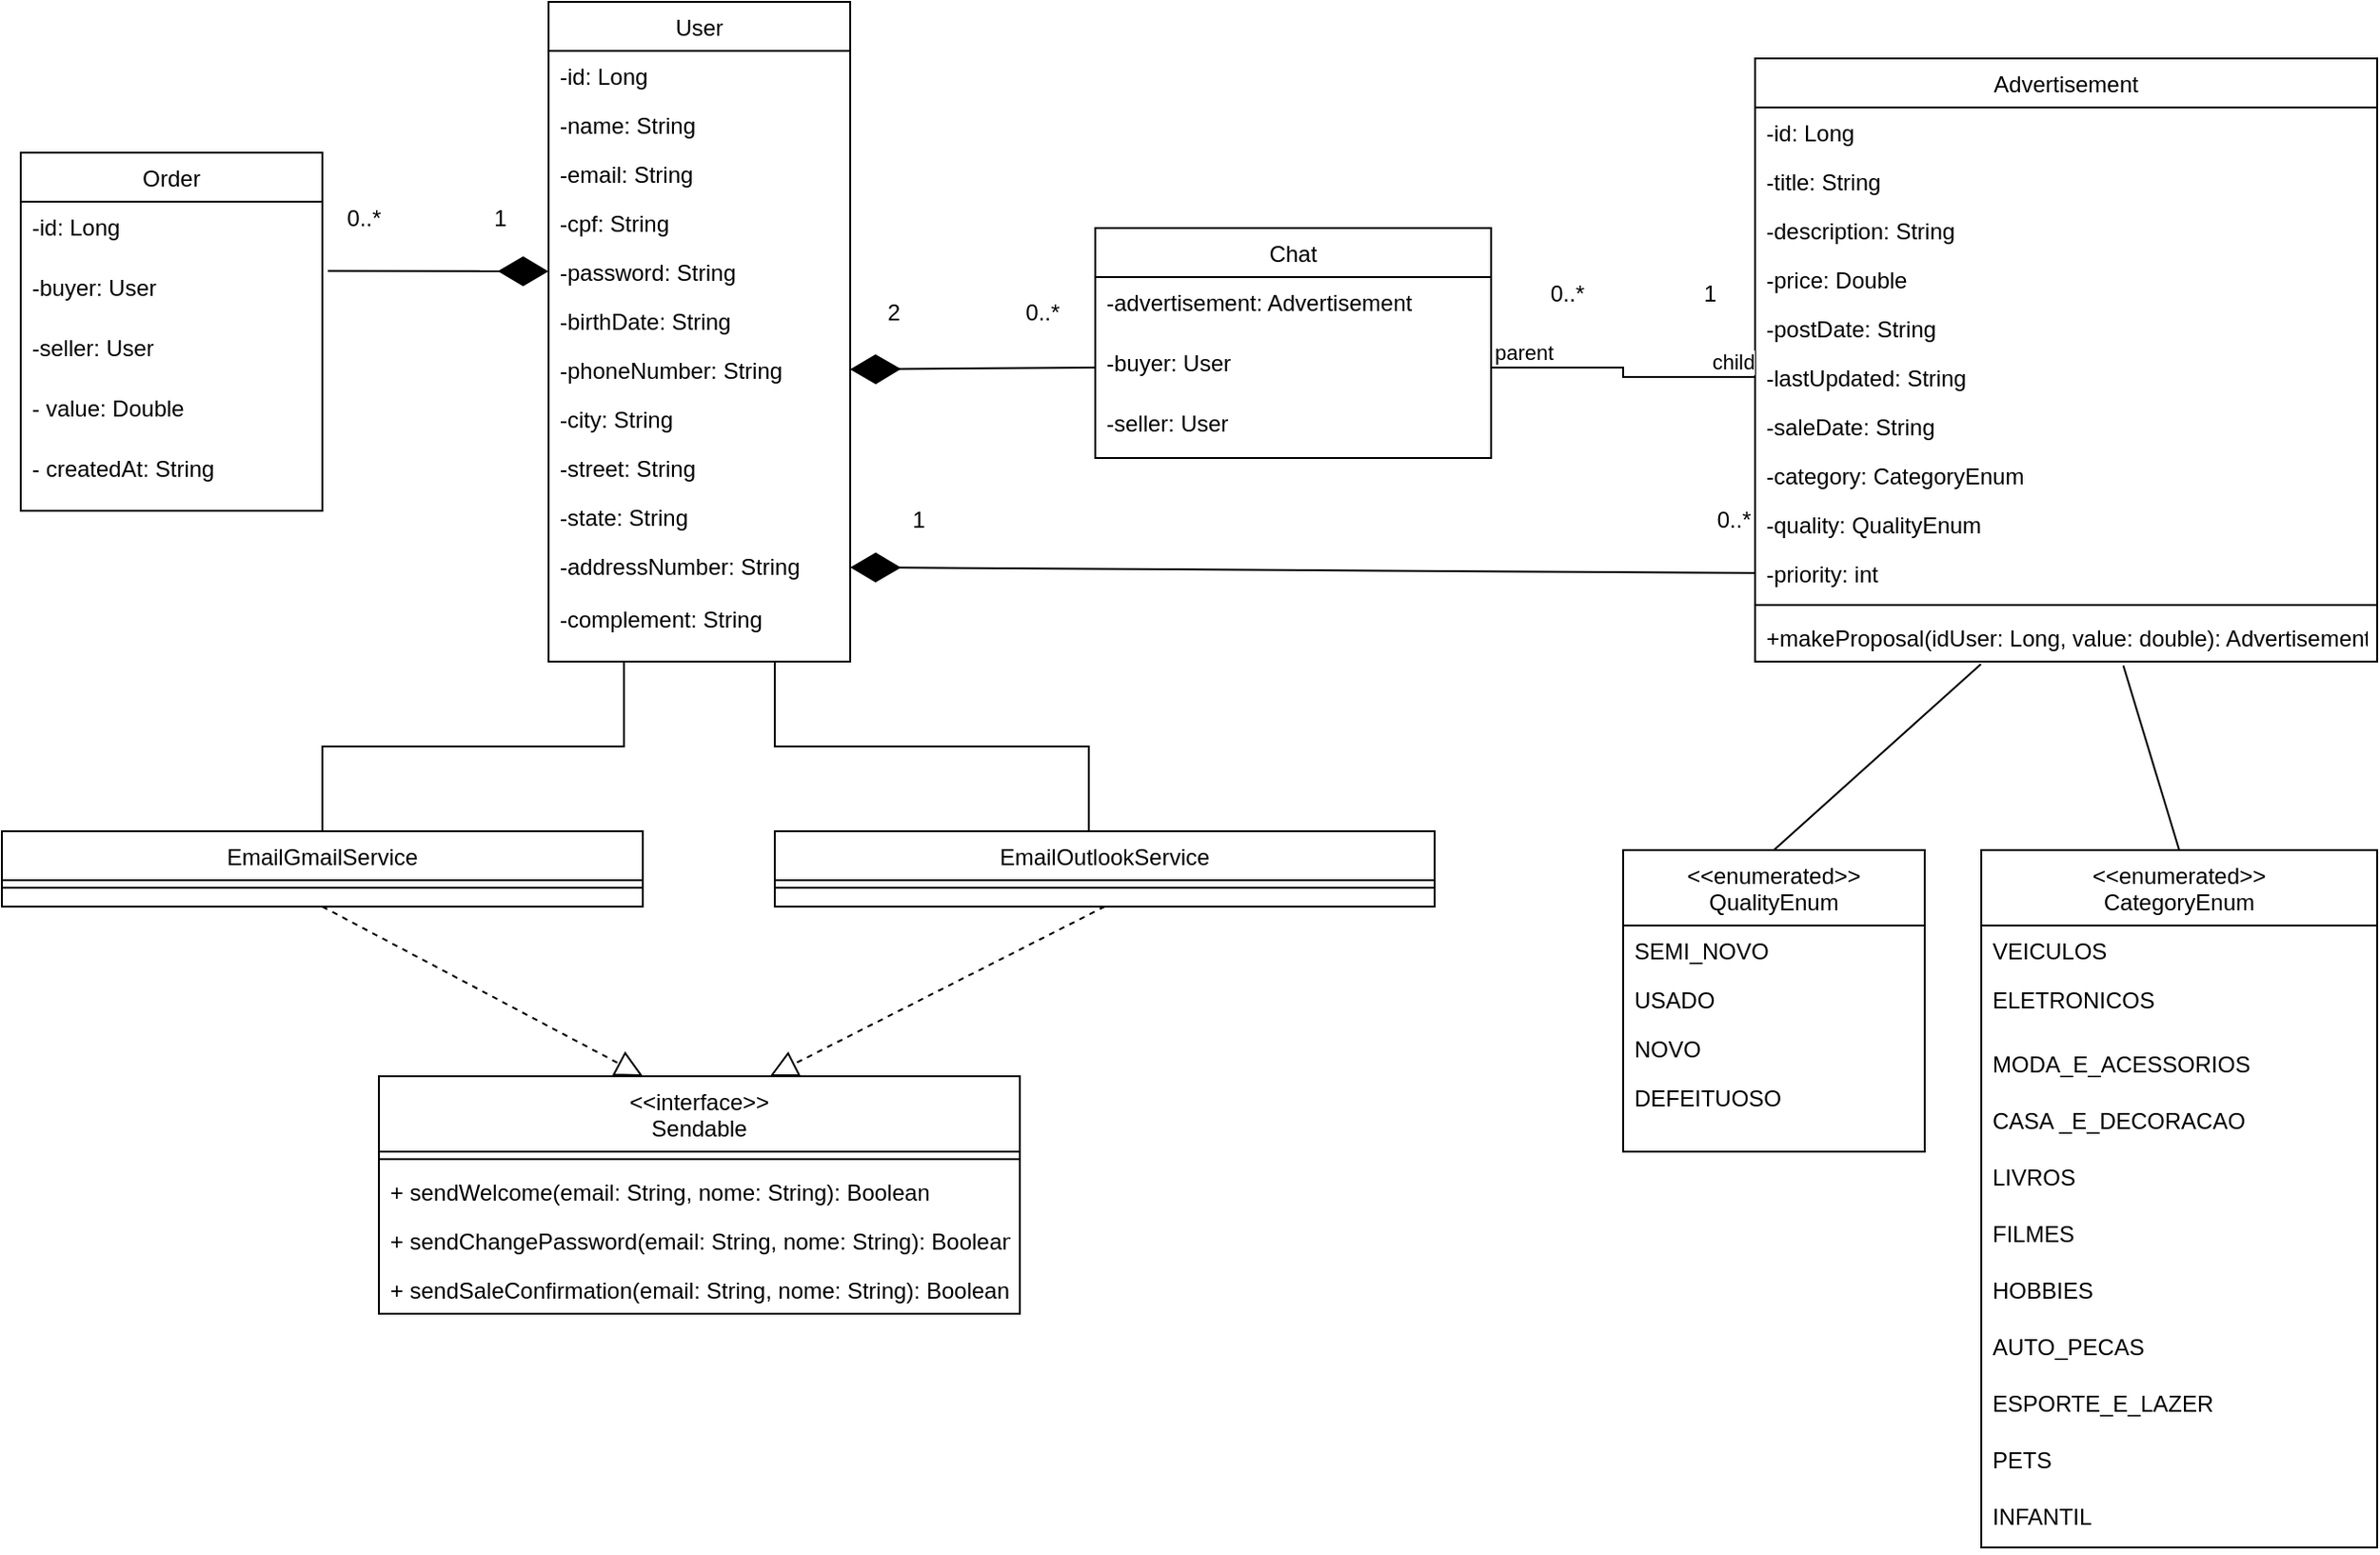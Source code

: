 <mxfile version="21.0.6" type="device"><diagram id="C5RBs43oDa-KdzZeNtuy" name="Page-1"><mxGraphModel dx="2283" dy="1777" grid="1" gridSize="10" guides="1" tooltips="1" connect="1" arrows="1" fold="1" page="1" pageScale="1" pageWidth="827" pageHeight="1169" math="0" shadow="0"><root><mxCell id="WIyWlLk6GJQsqaUBKTNV-0"/><mxCell id="WIyWlLk6GJQsqaUBKTNV-1" parent="WIyWlLk6GJQsqaUBKTNV-0"/><mxCell id="zkfFHV4jXpPFQw0GAbJ--0" value="User" style="swimlane;fontStyle=0;align=center;verticalAlign=top;childLayout=stackLayout;horizontal=1;startSize=26;horizontalStack=0;resizeParent=1;resizeLast=0;collapsible=1;marginBottom=0;rounded=0;shadow=0;strokeWidth=1;" parent="WIyWlLk6GJQsqaUBKTNV-1" vertex="1"><mxGeometry x="210" y="-100" width="160" height="350" as="geometry"><mxRectangle x="230" y="140" width="160" height="26" as="alternateBounds"/></mxGeometry></mxCell><mxCell id="zkfFHV4jXpPFQw0GAbJ--1" value="-id: Long" style="text;align=left;verticalAlign=top;spacingLeft=4;spacingRight=4;overflow=hidden;rotatable=0;points=[[0,0.5],[1,0.5]];portConstraint=eastwest;" parent="zkfFHV4jXpPFQw0GAbJ--0" vertex="1"><mxGeometry y="26" width="160" height="26" as="geometry"/></mxCell><mxCell id="GMjNWuJnEJx2z-EFQkTn-5" value="-name: String" style="text;align=left;verticalAlign=top;spacingLeft=4;spacingRight=4;overflow=hidden;rotatable=0;points=[[0,0.5],[1,0.5]];portConstraint=eastwest;" parent="zkfFHV4jXpPFQw0GAbJ--0" vertex="1"><mxGeometry y="52" width="160" height="26" as="geometry"/></mxCell><mxCell id="zkfFHV4jXpPFQw0GAbJ--3" value="-email: String" style="text;align=left;verticalAlign=top;spacingLeft=4;spacingRight=4;overflow=hidden;rotatable=0;points=[[0,0.5],[1,0.5]];portConstraint=eastwest;rounded=0;shadow=0;html=0;" parent="zkfFHV4jXpPFQw0GAbJ--0" vertex="1"><mxGeometry y="78" width="160" height="26" as="geometry"/></mxCell><mxCell id="GMjNWuJnEJx2z-EFQkTn-6" value="-cpf: String" style="text;align=left;verticalAlign=top;spacingLeft=4;spacingRight=4;overflow=hidden;rotatable=0;points=[[0,0.5],[1,0.5]];portConstraint=eastwest;rounded=0;shadow=0;html=0;" parent="zkfFHV4jXpPFQw0GAbJ--0" vertex="1"><mxGeometry y="104" width="160" height="26" as="geometry"/></mxCell><mxCell id="GMjNWuJnEJx2z-EFQkTn-7" value="-password: String" style="text;align=left;verticalAlign=top;spacingLeft=4;spacingRight=4;overflow=hidden;rotatable=0;points=[[0,0.5],[1,0.5]];portConstraint=eastwest;rounded=0;shadow=0;html=0;" parent="zkfFHV4jXpPFQw0GAbJ--0" vertex="1"><mxGeometry y="130" width="160" height="26" as="geometry"/></mxCell><mxCell id="GMjNWuJnEJx2z-EFQkTn-8" value="-birthDate: String" style="text;align=left;verticalAlign=top;spacingLeft=4;spacingRight=4;overflow=hidden;rotatable=0;points=[[0,0.5],[1,0.5]];portConstraint=eastwest;rounded=0;shadow=0;html=0;" parent="zkfFHV4jXpPFQw0GAbJ--0" vertex="1"><mxGeometry y="156" width="160" height="26" as="geometry"/></mxCell><mxCell id="GMjNWuJnEJx2z-EFQkTn-9" value="-phoneNumber: String" style="text;align=left;verticalAlign=top;spacingLeft=4;spacingRight=4;overflow=hidden;rotatable=0;points=[[0,0.5],[1,0.5]];portConstraint=eastwest;rounded=0;shadow=0;html=0;" parent="zkfFHV4jXpPFQw0GAbJ--0" vertex="1"><mxGeometry y="182" width="160" height="26" as="geometry"/></mxCell><mxCell id="GMjNWuJnEJx2z-EFQkTn-11" value="-city: String" style="text;align=left;verticalAlign=top;spacingLeft=4;spacingRight=4;overflow=hidden;rotatable=0;points=[[0,0.5],[1,0.5]];portConstraint=eastwest;rounded=0;shadow=0;html=0;" parent="zkfFHV4jXpPFQw0GAbJ--0" vertex="1"><mxGeometry y="208" width="160" height="26" as="geometry"/></mxCell><mxCell id="GMjNWuJnEJx2z-EFQkTn-12" value="-street: String" style="text;align=left;verticalAlign=top;spacingLeft=4;spacingRight=4;overflow=hidden;rotatable=0;points=[[0,0.5],[1,0.5]];portConstraint=eastwest;rounded=0;shadow=0;html=0;" parent="zkfFHV4jXpPFQw0GAbJ--0" vertex="1"><mxGeometry y="234" width="160" height="26" as="geometry"/></mxCell><mxCell id="GMjNWuJnEJx2z-EFQkTn-13" value="-state: String" style="text;align=left;verticalAlign=top;spacingLeft=4;spacingRight=4;overflow=hidden;rotatable=0;points=[[0,0.5],[1,0.5]];portConstraint=eastwest;rounded=0;shadow=0;html=0;" parent="zkfFHV4jXpPFQw0GAbJ--0" vertex="1"><mxGeometry y="260" width="160" height="26" as="geometry"/></mxCell><mxCell id="GMjNWuJnEJx2z-EFQkTn-14" value="-addressNumber: String" style="text;align=left;verticalAlign=top;spacingLeft=4;spacingRight=4;overflow=hidden;rotatable=0;points=[[0,0.5],[1,0.5]];portConstraint=eastwest;rounded=0;shadow=0;html=0;" parent="zkfFHV4jXpPFQw0GAbJ--0" vertex="1"><mxGeometry y="286" width="160" height="28" as="geometry"/></mxCell><mxCell id="GMjNWuJnEJx2z-EFQkTn-15" value="-complement: String" style="text;align=left;verticalAlign=top;spacingLeft=4;spacingRight=4;overflow=hidden;rotatable=0;points=[[0,0.5],[1,0.5]];portConstraint=eastwest;rounded=0;shadow=0;html=0;" parent="zkfFHV4jXpPFQw0GAbJ--0" vertex="1"><mxGeometry y="314" width="160" height="28" as="geometry"/></mxCell><mxCell id="zkfFHV4jXpPFQw0GAbJ--6" value="Order" style="swimlane;fontStyle=0;align=center;verticalAlign=top;childLayout=stackLayout;horizontal=1;startSize=26;horizontalStack=0;resizeParent=1;resizeLast=0;collapsible=1;marginBottom=0;rounded=0;shadow=0;strokeWidth=1;" parent="WIyWlLk6GJQsqaUBKTNV-1" vertex="1"><mxGeometry x="-70" y="-20" width="160" height="190" as="geometry"><mxRectangle x="130" y="380" width="160" height="26" as="alternateBounds"/></mxGeometry></mxCell><mxCell id="GMjNWuJnEJx2z-EFQkTn-69" value="-id: Long" style="text;align=left;verticalAlign=top;spacingLeft=4;spacingRight=4;overflow=hidden;rotatable=0;points=[[0,0.5],[1,0.5]];portConstraint=eastwest;" parent="zkfFHV4jXpPFQw0GAbJ--6" vertex="1"><mxGeometry y="26" width="160" height="32" as="geometry"/></mxCell><mxCell id="GMjNWuJnEJx2z-EFQkTn-70" value="-buyer: User" style="text;align=left;verticalAlign=top;spacingLeft=4;spacingRight=4;overflow=hidden;rotatable=0;points=[[0,0.5],[1,0.5]];portConstraint=eastwest;" parent="zkfFHV4jXpPFQw0GAbJ--6" vertex="1"><mxGeometry y="58" width="160" height="32" as="geometry"/></mxCell><mxCell id="GMjNWuJnEJx2z-EFQkTn-71" value="-seller: User" style="text;align=left;verticalAlign=top;spacingLeft=4;spacingRight=4;overflow=hidden;rotatable=0;points=[[0,0.5],[1,0.5]];portConstraint=eastwest;" parent="zkfFHV4jXpPFQw0GAbJ--6" vertex="1"><mxGeometry y="90" width="160" height="32" as="geometry"/></mxCell><mxCell id="MqfMgAZdRUbASE7HfSTU-37" value="- value: Double" style="text;align=left;verticalAlign=top;spacingLeft=4;spacingRight=4;overflow=hidden;rotatable=0;points=[[0,0.5],[1,0.5]];portConstraint=eastwest;" parent="zkfFHV4jXpPFQw0GAbJ--6" vertex="1"><mxGeometry y="122" width="160" height="32" as="geometry"/></mxCell><mxCell id="MqfMgAZdRUbASE7HfSTU-38" value="- createdAt: String" style="text;align=left;verticalAlign=top;spacingLeft=4;spacingRight=4;overflow=hidden;rotatable=0;points=[[0,0.5],[1,0.5]];portConstraint=eastwest;" parent="zkfFHV4jXpPFQw0GAbJ--6" vertex="1"><mxGeometry y="154" width="160" height="32" as="geometry"/></mxCell><mxCell id="zkfFHV4jXpPFQw0GAbJ--13" value="Chat" style="swimlane;fontStyle=0;align=center;verticalAlign=top;childLayout=stackLayout;horizontal=1;startSize=26;horizontalStack=0;resizeParent=1;resizeLast=0;collapsible=1;marginBottom=0;rounded=0;shadow=0;strokeWidth=1;" parent="WIyWlLk6GJQsqaUBKTNV-1" vertex="1"><mxGeometry x="500" y="20" width="210" height="122" as="geometry"><mxRectangle x="340" y="380" width="170" height="26" as="alternateBounds"/></mxGeometry></mxCell><mxCell id="GMjNWuJnEJx2z-EFQkTn-66" value="-advertisement: Advertisement" style="text;align=left;verticalAlign=top;spacingLeft=4;spacingRight=4;overflow=hidden;rotatable=0;points=[[0,0.5],[1,0.5]];portConstraint=eastwest;" parent="zkfFHV4jXpPFQw0GAbJ--13" vertex="1"><mxGeometry y="26" width="210" height="32" as="geometry"/></mxCell><mxCell id="GMjNWuJnEJx2z-EFQkTn-68" value="-buyer: User" style="text;align=left;verticalAlign=top;spacingLeft=4;spacingRight=4;overflow=hidden;rotatable=0;points=[[0,0.5],[1,0.5]];portConstraint=eastwest;" parent="zkfFHV4jXpPFQw0GAbJ--13" vertex="1"><mxGeometry y="58" width="210" height="32" as="geometry"/></mxCell><mxCell id="GMjNWuJnEJx2z-EFQkTn-72" value="-seller: User" style="text;align=left;verticalAlign=top;spacingLeft=4;spacingRight=4;overflow=hidden;rotatable=0;points=[[0,0.5],[1,0.5]];portConstraint=eastwest;" parent="zkfFHV4jXpPFQw0GAbJ--13" vertex="1"><mxGeometry y="90" width="210" height="32" as="geometry"/></mxCell><mxCell id="GMjNWuJnEJx2z-EFQkTn-74" value="" style="endArrow=diamondThin;endFill=1;endSize=24;html=1;rounded=0;exitX=1.018;exitY=1.147;exitDx=0;exitDy=0;entryX=0;entryY=0.5;entryDx=0;entryDy=0;exitPerimeter=0;" parent="WIyWlLk6GJQsqaUBKTNV-1" source="GMjNWuJnEJx2z-EFQkTn-69" target="GMjNWuJnEJx2z-EFQkTn-7" edge="1"><mxGeometry width="160" relative="1" as="geometry"><mxPoint x="120" y="253" as="sourcePoint"/><mxPoint x="220" y="250" as="targetPoint"/></mxGeometry></mxCell><mxCell id="GMjNWuJnEJx2z-EFQkTn-75" value="&lt;&lt;interface&gt;&gt;&#10;Sendable" style="swimlane;fontStyle=0;align=center;verticalAlign=top;childLayout=stackLayout;horizontal=1;startSize=40;horizontalStack=0;resizeParent=1;resizeLast=0;collapsible=1;marginBottom=0;rounded=0;shadow=0;strokeWidth=1;" parent="WIyWlLk6GJQsqaUBKTNV-1" vertex="1"><mxGeometry x="120" y="470" width="340" height="126" as="geometry"><mxRectangle x="490" y="-72" width="160" height="26" as="alternateBounds"/></mxGeometry></mxCell><mxCell id="GMjNWuJnEJx2z-EFQkTn-86" value="" style="line;html=1;strokeWidth=1;align=left;verticalAlign=middle;spacingTop=-1;spacingLeft=3;spacingRight=3;rotatable=0;labelPosition=right;points=[];portConstraint=eastwest;" parent="GMjNWuJnEJx2z-EFQkTn-75" vertex="1"><mxGeometry y="40" width="340" height="8" as="geometry"/></mxCell><mxCell id="GMjNWuJnEJx2z-EFQkTn-87" value="+ sendWelcome(email: String, nome: String): Boolean" style="text;align=left;verticalAlign=top;spacingLeft=4;spacingRight=4;overflow=hidden;rotatable=0;points=[[0,0.5],[1,0.5]];portConstraint=eastwest;rounded=0;shadow=0;html=0;" parent="GMjNWuJnEJx2z-EFQkTn-75" vertex="1"><mxGeometry y="48" width="340" height="26" as="geometry"/></mxCell><mxCell id="GMjNWuJnEJx2z-EFQkTn-88" value="+ sendChangePassword(email: String, nome: String): Boolean" style="text;align=left;verticalAlign=top;spacingLeft=4;spacingRight=4;overflow=hidden;rotatable=0;points=[[0,0.5],[1,0.5]];portConstraint=eastwest;rounded=0;shadow=0;html=0;" parent="GMjNWuJnEJx2z-EFQkTn-75" vertex="1"><mxGeometry y="74" width="340" height="26" as="geometry"/></mxCell><mxCell id="GMjNWuJnEJx2z-EFQkTn-110" value="+ sendSaleConfirmation(email: String, nome: String): Boolean" style="text;align=left;verticalAlign=top;spacingLeft=4;spacingRight=4;overflow=hidden;rotatable=0;points=[[0,0.5],[1,0.5]];portConstraint=eastwest;rounded=0;shadow=0;html=0;" parent="GMjNWuJnEJx2z-EFQkTn-75" vertex="1"><mxGeometry y="100" width="340" height="26" as="geometry"/></mxCell><mxCell id="GMjNWuJnEJx2z-EFQkTn-89" value="EmailGmailService" style="swimlane;fontStyle=0;align=center;verticalAlign=top;childLayout=stackLayout;horizontal=1;startSize=26;horizontalStack=0;resizeParent=1;resizeLast=0;collapsible=1;marginBottom=0;rounded=0;shadow=0;strokeWidth=1;" parent="WIyWlLk6GJQsqaUBKTNV-1" vertex="1"><mxGeometry x="-80" y="340" width="340" height="40" as="geometry"><mxRectangle x="490" y="-72" width="160" height="26" as="alternateBounds"/></mxGeometry></mxCell><mxCell id="GMjNWuJnEJx2z-EFQkTn-100" value="" style="line;html=1;strokeWidth=1;align=left;verticalAlign=middle;spacingTop=-1;spacingLeft=3;spacingRight=3;rotatable=0;labelPosition=right;points=[];portConstraint=eastwest;" parent="GMjNWuJnEJx2z-EFQkTn-89" vertex="1"><mxGeometry y="26" width="340" height="8" as="geometry"/></mxCell><mxCell id="GMjNWuJnEJx2z-EFQkTn-104" value="EmailOutlookService" style="swimlane;fontStyle=0;align=center;verticalAlign=top;childLayout=stackLayout;horizontal=1;startSize=26;horizontalStack=0;resizeParent=1;resizeLast=0;collapsible=1;marginBottom=0;rounded=0;shadow=0;strokeWidth=1;" parent="WIyWlLk6GJQsqaUBKTNV-1" vertex="1"><mxGeometry x="330" y="340" width="350" height="40" as="geometry"><mxRectangle x="490" y="-72" width="160" height="26" as="alternateBounds"/></mxGeometry></mxCell><mxCell id="GMjNWuJnEJx2z-EFQkTn-105" value="" style="line;html=1;strokeWidth=1;align=left;verticalAlign=middle;spacingTop=-1;spacingLeft=3;spacingRight=3;rotatable=0;labelPosition=right;points=[];portConstraint=eastwest;" parent="GMjNWuJnEJx2z-EFQkTn-104" vertex="1"><mxGeometry y="26" width="350" height="8" as="geometry"/></mxCell><mxCell id="GMjNWuJnEJx2z-EFQkTn-111" value="" style="endArrow=block;dashed=1;endFill=0;endSize=12;html=1;rounded=0;exitX=0.5;exitY=1;exitDx=0;exitDy=0;entryX=0.412;entryY=0;entryDx=0;entryDy=0;entryPerimeter=0;" parent="WIyWlLk6GJQsqaUBKTNV-1" source="GMjNWuJnEJx2z-EFQkTn-89" target="GMjNWuJnEJx2z-EFQkTn-75" edge="1"><mxGeometry width="160" relative="1" as="geometry"><mxPoint x="15.92" y="515.77" as="sourcePoint"/><mxPoint x="250" y="480" as="targetPoint"/></mxGeometry></mxCell><mxCell id="GMjNWuJnEJx2z-EFQkTn-112" value="" style="endArrow=block;dashed=1;endFill=0;endSize=12;html=1;rounded=0;exitX=0.5;exitY=1;exitDx=0;exitDy=0;entryX=0.61;entryY=0;entryDx=0;entryDy=0;entryPerimeter=0;" parent="WIyWlLk6GJQsqaUBKTNV-1" source="GMjNWuJnEJx2z-EFQkTn-104" target="GMjNWuJnEJx2z-EFQkTn-75" edge="1"><mxGeometry width="160" relative="1" as="geometry"><mxPoint x="555.35" y="490.992" as="sourcePoint"/><mxPoint x="890" y="880" as="targetPoint"/></mxGeometry></mxCell><mxCell id="GMjNWuJnEJx2z-EFQkTn-117" value="" style="endArrow=none;html=1;edgeStyle=orthogonalEdgeStyle;rounded=0;exitX=0.476;exitY=-0.009;exitDx=0;exitDy=0;exitPerimeter=0;entryX=0.75;entryY=1;entryDx=0;entryDy=0;" parent="WIyWlLk6GJQsqaUBKTNV-1" source="GMjNWuJnEJx2z-EFQkTn-104" target="zkfFHV4jXpPFQw0GAbJ--0" edge="1"><mxGeometry relative="1" as="geometry"><mxPoint x="150" y="320" as="sourcePoint"/><mxPoint x="300" y="250" as="targetPoint"/></mxGeometry></mxCell><mxCell id="GMjNWuJnEJx2z-EFQkTn-120" value="" style="endArrow=none;html=1;edgeStyle=orthogonalEdgeStyle;rounded=0;exitX=0.5;exitY=0;exitDx=0;exitDy=0;entryX=0.25;entryY=1;entryDx=0;entryDy=0;" parent="WIyWlLk6GJQsqaUBKTNV-1" source="GMjNWuJnEJx2z-EFQkTn-89" target="zkfFHV4jXpPFQw0GAbJ--0" edge="1"><mxGeometry relative="1" as="geometry"><mxPoint x="200" y="369" as="sourcePoint"/><mxPoint x="270" y="250" as="targetPoint"/></mxGeometry></mxCell><mxCell id="MqfMgAZdRUbASE7HfSTU-0" value="Advertisement" style="swimlane;fontStyle=0;align=center;verticalAlign=top;childLayout=stackLayout;horizontal=1;startSize=26;horizontalStack=0;resizeParent=1;resizeLast=0;collapsible=1;marginBottom=0;rounded=0;shadow=0;strokeWidth=1;" parent="WIyWlLk6GJQsqaUBKTNV-1" vertex="1"><mxGeometry x="850" y="-70" width="330" height="320" as="geometry"><mxRectangle x="490" y="-72" width="160" height="26" as="alternateBounds"/></mxGeometry></mxCell><mxCell id="MqfMgAZdRUbASE7HfSTU-1" value="-id: Long" style="text;align=left;verticalAlign=top;spacingLeft=4;spacingRight=4;overflow=hidden;rotatable=0;points=[[0,0.5],[1,0.5]];portConstraint=eastwest;" parent="MqfMgAZdRUbASE7HfSTU-0" vertex="1"><mxGeometry y="26" width="330" height="26" as="geometry"/></mxCell><mxCell id="MqfMgAZdRUbASE7HfSTU-2" value="-title: String" style="text;align=left;verticalAlign=top;spacingLeft=4;spacingRight=4;overflow=hidden;rotatable=0;points=[[0,0.5],[1,0.5]];portConstraint=eastwest;rounded=0;shadow=0;html=0;" parent="MqfMgAZdRUbASE7HfSTU-0" vertex="1"><mxGeometry y="52" width="330" height="26" as="geometry"/></mxCell><mxCell id="MqfMgAZdRUbASE7HfSTU-3" value="-description: String" style="text;align=left;verticalAlign=top;spacingLeft=4;spacingRight=4;overflow=hidden;rotatable=0;points=[[0,0.5],[1,0.5]];portConstraint=eastwest;rounded=0;shadow=0;html=0;" parent="MqfMgAZdRUbASE7HfSTU-0" vertex="1"><mxGeometry y="78" width="330" height="26" as="geometry"/></mxCell><mxCell id="MqfMgAZdRUbASE7HfSTU-4" value="-price: Double" style="text;align=left;verticalAlign=top;spacingLeft=4;spacingRight=4;overflow=hidden;rotatable=0;points=[[0,0.5],[1,0.5]];portConstraint=eastwest;rounded=0;shadow=0;html=0;" parent="MqfMgAZdRUbASE7HfSTU-0" vertex="1"><mxGeometry y="104" width="330" height="26" as="geometry"/></mxCell><mxCell id="MqfMgAZdRUbASE7HfSTU-5" value="-postDate: String" style="text;align=left;verticalAlign=top;spacingLeft=4;spacingRight=4;overflow=hidden;rotatable=0;points=[[0,0.5],[1,0.5]];portConstraint=eastwest;rounded=0;shadow=0;html=0;" parent="MqfMgAZdRUbASE7HfSTU-0" vertex="1"><mxGeometry y="130" width="330" height="26" as="geometry"/></mxCell><mxCell id="MqfMgAZdRUbASE7HfSTU-6" value="-lastUpdated: String" style="text;align=left;verticalAlign=top;spacingLeft=4;spacingRight=4;overflow=hidden;rotatable=0;points=[[0,0.5],[1,0.5]];portConstraint=eastwest;rounded=0;shadow=0;html=0;" parent="MqfMgAZdRUbASE7HfSTU-0" vertex="1"><mxGeometry y="156" width="330" height="26" as="geometry"/></mxCell><mxCell id="MqfMgAZdRUbASE7HfSTU-7" value="-saleDate: String" style="text;align=left;verticalAlign=top;spacingLeft=4;spacingRight=4;overflow=hidden;rotatable=0;points=[[0,0.5],[1,0.5]];portConstraint=eastwest;rounded=0;shadow=0;html=0;" parent="MqfMgAZdRUbASE7HfSTU-0" vertex="1"><mxGeometry y="182" width="330" height="26" as="geometry"/></mxCell><mxCell id="MqfMgAZdRUbASE7HfSTU-8" value="-category: CategoryEnum" style="text;align=left;verticalAlign=top;spacingLeft=4;spacingRight=4;overflow=hidden;rotatable=0;points=[[0,0.5],[1,0.5]];portConstraint=eastwest;rounded=0;shadow=0;html=0;" parent="MqfMgAZdRUbASE7HfSTU-0" vertex="1"><mxGeometry y="208" width="330" height="26" as="geometry"/></mxCell><mxCell id="MqfMgAZdRUbASE7HfSTU-9" value="-quality: QualityEnum" style="text;align=left;verticalAlign=top;spacingLeft=4;spacingRight=4;overflow=hidden;rotatable=0;points=[[0,0.5],[1,0.5]];portConstraint=eastwest;rounded=0;shadow=0;html=0;" parent="MqfMgAZdRUbASE7HfSTU-0" vertex="1"><mxGeometry y="234" width="330" height="26" as="geometry"/></mxCell><mxCell id="MqfMgAZdRUbASE7HfSTU-10" value="-priority: int" style="text;align=left;verticalAlign=top;spacingLeft=4;spacingRight=4;overflow=hidden;rotatable=0;points=[[0,0.5],[1,0.5]];portConstraint=eastwest;rounded=0;shadow=0;html=0;" parent="MqfMgAZdRUbASE7HfSTU-0" vertex="1"><mxGeometry y="260" width="330" height="26" as="geometry"/></mxCell><mxCell id="MqfMgAZdRUbASE7HfSTU-11" value="" style="line;html=1;strokeWidth=1;align=left;verticalAlign=middle;spacingTop=-1;spacingLeft=3;spacingRight=3;rotatable=0;labelPosition=right;points=[];portConstraint=eastwest;" parent="MqfMgAZdRUbASE7HfSTU-0" vertex="1"><mxGeometry y="286" width="330" height="8" as="geometry"/></mxCell><mxCell id="MqfMgAZdRUbASE7HfSTU-12" value="+makeProposal(idUser: Long, value: double): Advertisement" style="text;align=left;verticalAlign=top;spacingLeft=4;spacingRight=4;overflow=hidden;rotatable=0;points=[[0,0.5],[1,0.5]];portConstraint=eastwest;rounded=0;shadow=0;html=0;" parent="MqfMgAZdRUbASE7HfSTU-0" vertex="1"><mxGeometry y="294" width="330" height="26" as="geometry"/></mxCell><mxCell id="MqfMgAZdRUbASE7HfSTU-13" value="&lt;&lt;enumerated&gt;&gt;&#10;CategoryEnum" style="swimlane;fontStyle=0;align=center;verticalAlign=top;childLayout=stackLayout;horizontal=1;startSize=40;horizontalStack=0;resizeParent=1;resizeLast=0;collapsible=1;marginBottom=0;rounded=0;shadow=0;strokeWidth=1;" parent="WIyWlLk6GJQsqaUBKTNV-1" vertex="1"><mxGeometry x="970" y="350" width="210" height="370" as="geometry"><mxRectangle x="550" y="140" width="160" height="26" as="alternateBounds"/></mxGeometry></mxCell><mxCell id="MqfMgAZdRUbASE7HfSTU-14" value="VEICULOS" style="text;align=left;verticalAlign=top;spacingLeft=4;spacingRight=4;overflow=hidden;rotatable=0;points=[[0,0.5],[1,0.5]];portConstraint=eastwest;rounded=0;shadow=0;html=0;" parent="MqfMgAZdRUbASE7HfSTU-13" vertex="1"><mxGeometry y="40" width="210" height="26" as="geometry"/></mxCell><mxCell id="MqfMgAZdRUbASE7HfSTU-15" value="ELETRONICOS" style="text;align=left;verticalAlign=top;spacingLeft=4;spacingRight=4;overflow=hidden;rotatable=0;points=[[0,0.5],[1,0.5]];portConstraint=eastwest;rounded=0;shadow=0;html=0;" parent="MqfMgAZdRUbASE7HfSTU-13" vertex="1"><mxGeometry y="66" width="210" height="34" as="geometry"/></mxCell><mxCell id="MqfMgAZdRUbASE7HfSTU-16" value="MODA_E_ACESSORIOS" style="text;align=left;verticalAlign=top;spacingLeft=4;spacingRight=4;overflow=hidden;rotatable=0;points=[[0,0.5],[1,0.5]];portConstraint=eastwest;rounded=0;shadow=0;html=0;" parent="MqfMgAZdRUbASE7HfSTU-13" vertex="1"><mxGeometry y="100" width="210" height="30" as="geometry"/></mxCell><mxCell id="MqfMgAZdRUbASE7HfSTU-17" value="CASA _E_DECORACAO" style="text;align=left;verticalAlign=top;spacingLeft=4;spacingRight=4;overflow=hidden;rotatable=0;points=[[0,0.5],[1,0.5]];portConstraint=eastwest;rounded=0;shadow=0;html=0;" parent="MqfMgAZdRUbASE7HfSTU-13" vertex="1"><mxGeometry y="130" width="210" height="30" as="geometry"/></mxCell><mxCell id="MqfMgAZdRUbASE7HfSTU-18" value="LIVROS" style="text;align=left;verticalAlign=top;spacingLeft=4;spacingRight=4;overflow=hidden;rotatable=0;points=[[0,0.5],[1,0.5]];portConstraint=eastwest;rounded=0;shadow=0;html=0;" parent="MqfMgAZdRUbASE7HfSTU-13" vertex="1"><mxGeometry y="160" width="210" height="30" as="geometry"/></mxCell><mxCell id="MqfMgAZdRUbASE7HfSTU-19" value="FILMES" style="text;align=left;verticalAlign=top;spacingLeft=4;spacingRight=4;overflow=hidden;rotatable=0;points=[[0,0.5],[1,0.5]];portConstraint=eastwest;rounded=0;shadow=0;html=0;" parent="MqfMgAZdRUbASE7HfSTU-13" vertex="1"><mxGeometry y="190" width="210" height="30" as="geometry"/></mxCell><mxCell id="MqfMgAZdRUbASE7HfSTU-20" value="HOBBIES" style="text;align=left;verticalAlign=top;spacingLeft=4;spacingRight=4;overflow=hidden;rotatable=0;points=[[0,0.5],[1,0.5]];portConstraint=eastwest;rounded=0;shadow=0;html=0;" parent="MqfMgAZdRUbASE7HfSTU-13" vertex="1"><mxGeometry y="220" width="210" height="30" as="geometry"/></mxCell><mxCell id="MqfMgAZdRUbASE7HfSTU-21" value="AUTO_PECAS" style="text;align=left;verticalAlign=top;spacingLeft=4;spacingRight=4;overflow=hidden;rotatable=0;points=[[0,0.5],[1,0.5]];portConstraint=eastwest;rounded=0;shadow=0;html=0;" parent="MqfMgAZdRUbASE7HfSTU-13" vertex="1"><mxGeometry y="250" width="210" height="30" as="geometry"/></mxCell><mxCell id="MqfMgAZdRUbASE7HfSTU-22" value="ESPORTE_E_LAZER" style="text;align=left;verticalAlign=top;spacingLeft=4;spacingRight=4;overflow=hidden;rotatable=0;points=[[0,0.5],[1,0.5]];portConstraint=eastwest;rounded=0;shadow=0;html=0;" parent="MqfMgAZdRUbASE7HfSTU-13" vertex="1"><mxGeometry y="280" width="210" height="30" as="geometry"/></mxCell><mxCell id="MqfMgAZdRUbASE7HfSTU-23" value="PETS" style="text;align=left;verticalAlign=top;spacingLeft=4;spacingRight=4;overflow=hidden;rotatable=0;points=[[0,0.5],[1,0.5]];portConstraint=eastwest;rounded=0;shadow=0;html=0;" parent="MqfMgAZdRUbASE7HfSTU-13" vertex="1"><mxGeometry y="310" width="210" height="30" as="geometry"/></mxCell><mxCell id="MqfMgAZdRUbASE7HfSTU-24" value="INFANTIL" style="text;align=left;verticalAlign=top;spacingLeft=4;spacingRight=4;overflow=hidden;rotatable=0;points=[[0,0.5],[1,0.5]];portConstraint=eastwest;rounded=0;shadow=0;html=0;" parent="MqfMgAZdRUbASE7HfSTU-13" vertex="1"><mxGeometry y="340" width="210" height="30" as="geometry"/></mxCell><mxCell id="MqfMgAZdRUbASE7HfSTU-25" value="&lt;&lt;enumerated&gt;&gt;&#10;QualityEnum" style="swimlane;fontStyle=0;align=center;verticalAlign=top;childLayout=stackLayout;horizontal=1;startSize=40;horizontalStack=0;resizeParent=1;resizeLast=0;collapsible=1;marginBottom=0;rounded=0;shadow=0;strokeWidth=1;" parent="WIyWlLk6GJQsqaUBKTNV-1" vertex="1"><mxGeometry x="780" y="350" width="160" height="160" as="geometry"><mxRectangle x="490" y="-72" width="160" height="26" as="alternateBounds"/></mxGeometry></mxCell><mxCell id="MqfMgAZdRUbASE7HfSTU-26" value="SEMI_NOVO" style="text;align=left;verticalAlign=top;spacingLeft=4;spacingRight=4;overflow=hidden;rotatable=0;points=[[0,0.5],[1,0.5]];portConstraint=eastwest;" parent="MqfMgAZdRUbASE7HfSTU-25" vertex="1"><mxGeometry y="40" width="160" height="26" as="geometry"/></mxCell><mxCell id="MqfMgAZdRUbASE7HfSTU-27" value="USADO" style="text;align=left;verticalAlign=top;spacingLeft=4;spacingRight=4;overflow=hidden;rotatable=0;points=[[0,0.5],[1,0.5]];portConstraint=eastwest;rounded=0;shadow=0;html=0;" parent="MqfMgAZdRUbASE7HfSTU-25" vertex="1"><mxGeometry y="66" width="160" height="26" as="geometry"/></mxCell><mxCell id="MqfMgAZdRUbASE7HfSTU-28" value="NOVO" style="text;align=left;verticalAlign=top;spacingLeft=4;spacingRight=4;overflow=hidden;rotatable=0;points=[[0,0.5],[1,0.5]];portConstraint=eastwest;rounded=0;shadow=0;html=0;" parent="MqfMgAZdRUbASE7HfSTU-25" vertex="1"><mxGeometry y="92" width="160" height="26" as="geometry"/></mxCell><mxCell id="MqfMgAZdRUbASE7HfSTU-29" value="DEFEITUOSO" style="text;align=left;verticalAlign=top;spacingLeft=4;spacingRight=4;overflow=hidden;rotatable=0;points=[[0,0.5],[1,0.5]];portConstraint=eastwest;rounded=0;shadow=0;html=0;" parent="MqfMgAZdRUbASE7HfSTU-25" vertex="1"><mxGeometry y="118" width="160" height="26" as="geometry"/></mxCell><mxCell id="MqfMgAZdRUbASE7HfSTU-36" value="0..*&amp;nbsp; &amp;nbsp; &amp;nbsp; &amp;nbsp; &amp;nbsp; &amp;nbsp; &amp;nbsp; &amp;nbsp; &amp;nbsp; 1" style="text;html=1;align=center;verticalAlign=middle;resizable=0;points=[];autosize=1;strokeColor=none;fillColor=none;" parent="WIyWlLk6GJQsqaUBKTNV-1" vertex="1"><mxGeometry x="90" width="110" height="30" as="geometry"/></mxCell><mxCell id="MqfMgAZdRUbASE7HfSTU-52" value="" style="endArrow=none;html=1;edgeStyle=orthogonalEdgeStyle;rounded=0;exitX=1;exitY=0.5;exitDx=0;exitDy=0;entryX=0;entryY=0.5;entryDx=0;entryDy=0;" parent="WIyWlLk6GJQsqaUBKTNV-1" source="GMjNWuJnEJx2z-EFQkTn-68" target="MqfMgAZdRUbASE7HfSTU-6" edge="1"><mxGeometry relative="1" as="geometry"><mxPoint x="700" y="-100" as="sourcePoint"/><mxPoint x="860" y="-100" as="targetPoint"/></mxGeometry></mxCell><mxCell id="MqfMgAZdRUbASE7HfSTU-53" value="parent" style="edgeLabel;resizable=0;html=1;align=left;verticalAlign=bottom;" parent="MqfMgAZdRUbASE7HfSTU-52" connectable="0" vertex="1"><mxGeometry x="-1" relative="1" as="geometry"/></mxCell><mxCell id="MqfMgAZdRUbASE7HfSTU-54" value="child" style="edgeLabel;resizable=0;html=1;align=right;verticalAlign=bottom;" parent="MqfMgAZdRUbASE7HfSTU-52" connectable="0" vertex="1"><mxGeometry x="1" relative="1" as="geometry"/></mxCell><mxCell id="MqfMgAZdRUbASE7HfSTU-58" value="" style="endArrow=diamondThin;endFill=1;endSize=24;html=1;rounded=0;exitX=0;exitY=0.5;exitDx=0;exitDy=0;entryX=1;entryY=0.5;entryDx=0;entryDy=0;" parent="WIyWlLk6GJQsqaUBKTNV-1" source="MqfMgAZdRUbASE7HfSTU-10" target="GMjNWuJnEJx2z-EFQkTn-14" edge="1"><mxGeometry width="160" relative="1" as="geometry"><mxPoint x="533" y="180" as="sourcePoint"/><mxPoint x="680" y="180" as="targetPoint"/></mxGeometry></mxCell><mxCell id="MqfMgAZdRUbASE7HfSTU-59" value="1&amp;nbsp; &amp;nbsp; &amp;nbsp; &amp;nbsp; &amp;nbsp; &amp;nbsp; &amp;nbsp; &amp;nbsp; &amp;nbsp; &amp;nbsp; &amp;nbsp; &amp;nbsp; &amp;nbsp; &amp;nbsp; &amp;nbsp; &amp;nbsp; &amp;nbsp; &amp;nbsp; &amp;nbsp; &amp;nbsp; &amp;nbsp; &amp;nbsp; &amp;nbsp; &amp;nbsp; &amp;nbsp; &amp;nbsp; &amp;nbsp; &amp;nbsp; &amp;nbsp; &amp;nbsp; &amp;nbsp; &amp;nbsp; &amp;nbsp; &amp;nbsp; &amp;nbsp; &amp;nbsp; &amp;nbsp; &amp;nbsp; &amp;nbsp; &amp;nbsp; &amp;nbsp; &amp;nbsp; &amp;nbsp; &amp;nbsp; &amp;nbsp; &amp;nbsp; &amp;nbsp; &amp;nbsp; &amp;nbsp; &amp;nbsp; &amp;nbsp; &amp;nbsp; &amp;nbsp; &amp;nbsp; &amp;nbsp; &amp;nbsp; &amp;nbsp; &amp;nbsp; &amp;nbsp; &amp;nbsp; &amp;nbsp; &amp;nbsp; &amp;nbsp; 0..*" style="text;html=1;align=center;verticalAlign=middle;resizable=0;points=[];autosize=1;strokeColor=none;fillColor=none;" parent="WIyWlLk6GJQsqaUBKTNV-1" vertex="1"><mxGeometry x="390" y="160" width="470" height="30" as="geometry"/></mxCell><mxCell id="PpKCMsJ4ujpYlLK0begT-0" value="" style="endArrow=diamondThin;endFill=1;endSize=24;html=1;rounded=0;exitX=0;exitY=0.5;exitDx=0;exitDy=0;entryX=1;entryY=0.5;entryDx=0;entryDy=0;" parent="WIyWlLk6GJQsqaUBKTNV-1" source="GMjNWuJnEJx2z-EFQkTn-68" target="GMjNWuJnEJx2z-EFQkTn-9" edge="1"><mxGeometry width="160" relative="1" as="geometry"><mxPoint x="380" y="-70" as="sourcePoint"/><mxPoint x="527" y="-70" as="targetPoint"/></mxGeometry></mxCell><mxCell id="PpKCMsJ4ujpYlLK0begT-2" value="2&amp;nbsp; &amp;nbsp; &amp;nbsp; &amp;nbsp; &amp;nbsp; &amp;nbsp; &amp;nbsp; &amp;nbsp; &amp;nbsp; &amp;nbsp; 0..*" style="text;html=1;align=center;verticalAlign=middle;resizable=0;points=[];autosize=1;strokeColor=none;fillColor=none;" parent="WIyWlLk6GJQsqaUBKTNV-1" vertex="1"><mxGeometry x="380" y="50" width="110" height="30" as="geometry"/></mxCell><mxCell id="cdcg5707LZdResN7u0bZ-1" value="0..*&amp;nbsp; &amp;nbsp; &amp;nbsp; &amp;nbsp; &amp;nbsp; &amp;nbsp; &amp;nbsp; &amp;nbsp; &amp;nbsp; &amp;nbsp;1" style="text;html=1;align=center;verticalAlign=middle;resizable=0;points=[];autosize=1;strokeColor=none;fillColor=none;" parent="WIyWlLk6GJQsqaUBKTNV-1" vertex="1"><mxGeometry x="730" y="40" width="110" height="30" as="geometry"/></mxCell><mxCell id="LLx6FpriPjrpryG-fro_-0" value="" style="endArrow=none;html=1;rounded=0;entryX=0.363;entryY=1.051;entryDx=0;entryDy=0;exitX=0.5;exitY=0;exitDx=0;exitDy=0;entryPerimeter=0;" edge="1" parent="WIyWlLk6GJQsqaUBKTNV-1" source="MqfMgAZdRUbASE7HfSTU-25" target="MqfMgAZdRUbASE7HfSTU-12"><mxGeometry width="50" height="50" relative="1" as="geometry"><mxPoint x="950" y="310" as="sourcePoint"/><mxPoint x="1055" y="480" as="targetPoint"/></mxGeometry></mxCell><mxCell id="LLx6FpriPjrpryG-fro_-1" value="" style="endArrow=none;html=1;rounded=0;entryX=0.592;entryY=1.083;entryDx=0;entryDy=0;exitX=0.5;exitY=0;exitDx=0;exitDy=0;entryPerimeter=0;" edge="1" parent="WIyWlLk6GJQsqaUBKTNV-1" source="MqfMgAZdRUbASE7HfSTU-13" target="MqfMgAZdRUbASE7HfSTU-12"><mxGeometry width="50" height="50" relative="1" as="geometry"><mxPoint x="990" y="380" as="sourcePoint"/><mxPoint x="1080" y="271" as="targetPoint"/></mxGeometry></mxCell></root></mxGraphModel></diagram></mxfile>